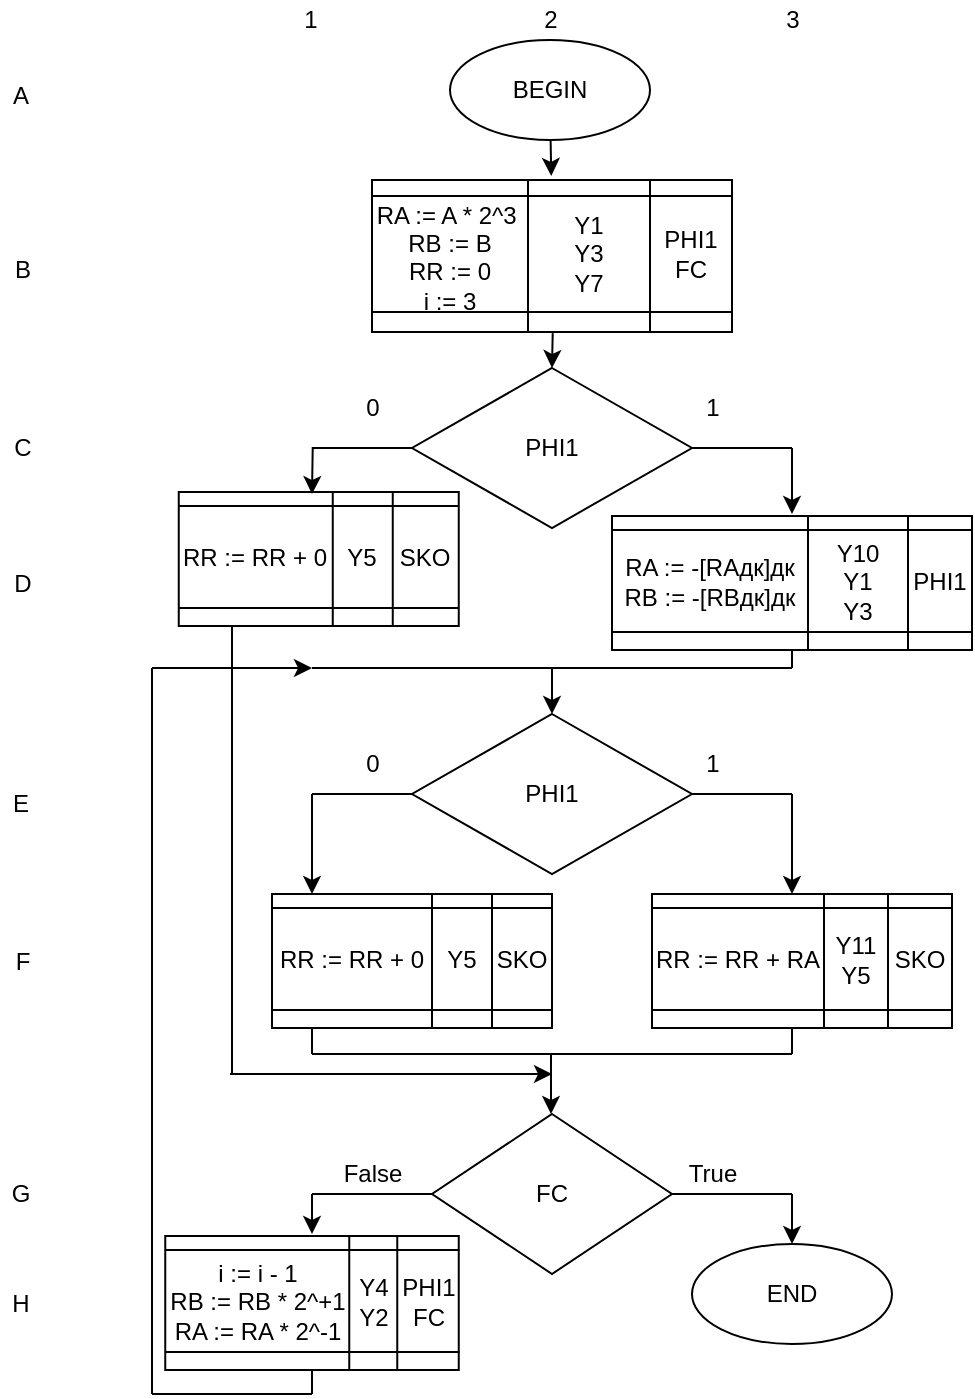 <mxfile version="17.2.1" type="github">
  <diagram id="ez6Pmv2kusKLnf8vKSny" name="Page-1">
    <mxGraphModel dx="1466" dy="1074" grid="0" gridSize="10" guides="1" tooltips="0" connect="1" arrows="1" fold="1" page="0" pageScale="1" pageWidth="827" pageHeight="1169" background="none" math="0" shadow="0">
      <root>
        <mxCell id="0" />
        <mxCell id="1" parent="0" />
        <mxCell id="bsMHO7k-jK4RVr3ezQjx-1" value="BEGIN" style="ellipse;whiteSpace=wrap;html=1;" parent="1" vertex="1">
          <mxGeometry x="339" y="-87" width="100" height="50" as="geometry" />
        </mxCell>
        <mxCell id="bsMHO7k-jK4RVr3ezQjx-4" value="" style="endArrow=classic;html=1;rounded=0;entryX=0.498;entryY=-0.251;entryDx=0;entryDy=0;entryPerimeter=0;" parent="1" source="bsMHO7k-jK4RVr3ezQjx-1" target="Ww31mLnuFzs7qHQlqa_S-3" edge="1">
          <mxGeometry width="50" height="50" relative="1" as="geometry">
            <mxPoint x="400" y="124" as="sourcePoint" />
            <mxPoint x="390" y="-55" as="targetPoint" />
          </mxGeometry>
        </mxCell>
        <mxCell id="bsMHO7k-jK4RVr3ezQjx-8" value="" style="endArrow=none;html=1;rounded=0;entryX=1;entryY=0.5;entryDx=0;entryDy=0;" parent="1" target="bsMHO7k-jK4RVr3ezQjx-62" edge="1">
          <mxGeometry width="50" height="50" relative="1" as="geometry">
            <mxPoint x="510" y="117" as="sourcePoint" />
            <mxPoint x="440" y="-33" as="targetPoint" />
          </mxGeometry>
        </mxCell>
        <mxCell id="bsMHO7k-jK4RVr3ezQjx-9" value="" style="endArrow=none;html=1;rounded=0;exitX=0;exitY=0.5;exitDx=0;exitDy=0;" parent="1" source="bsMHO7k-jK4RVr3ezQjx-62" edge="1">
          <mxGeometry width="50" height="50" relative="1" as="geometry">
            <mxPoint x="390" y="17" as="sourcePoint" />
            <mxPoint x="270" y="117" as="targetPoint" />
          </mxGeometry>
        </mxCell>
        <mxCell id="bsMHO7k-jK4RVr3ezQjx-14" value="" style="endArrow=none;html=1;rounded=0;" parent="1" edge="1">
          <mxGeometry width="50" height="50" relative="1" as="geometry">
            <mxPoint x="270" y="227" as="sourcePoint" />
            <mxPoint x="390" y="227" as="targetPoint" />
          </mxGeometry>
        </mxCell>
        <mxCell id="bsMHO7k-jK4RVr3ezQjx-15" value="" style="endArrow=classic;html=1;rounded=0;entryX=0.5;entryY=0;entryDx=0;entryDy=0;" parent="1" target="bsMHO7k-jK4RVr3ezQjx-21" edge="1">
          <mxGeometry width="50" height="50" relative="1" as="geometry">
            <mxPoint x="390" y="227" as="sourcePoint" />
            <mxPoint x="390" y="247" as="targetPoint" />
          </mxGeometry>
        </mxCell>
        <mxCell id="bsMHO7k-jK4RVr3ezQjx-16" value="" style="endArrow=none;html=1;rounded=0;entryX=0.5;entryY=1;entryDx=0;entryDy=0;" parent="1" edge="1">
          <mxGeometry width="50" height="50" relative="1" as="geometry">
            <mxPoint x="510" y="227" as="sourcePoint" />
            <mxPoint x="510" y="217" as="targetPoint" />
          </mxGeometry>
        </mxCell>
        <mxCell id="bsMHO7k-jK4RVr3ezQjx-17" value="" style="endArrow=none;html=1;rounded=0;" parent="1" edge="1">
          <mxGeometry width="50" height="50" relative="1" as="geometry">
            <mxPoint x="390" y="227" as="sourcePoint" />
            <mxPoint x="510" y="227" as="targetPoint" />
          </mxGeometry>
        </mxCell>
        <mxCell id="bsMHO7k-jK4RVr3ezQjx-18" value="0" style="text;html=1;align=center;verticalAlign=middle;resizable=0;points=[];autosize=1;strokeColor=none;fillColor=none;" parent="1" vertex="1">
          <mxGeometry x="290" y="87" width="20" height="20" as="geometry" />
        </mxCell>
        <mxCell id="bsMHO7k-jK4RVr3ezQjx-19" value="1" style="text;html=1;align=center;verticalAlign=middle;resizable=0;points=[];autosize=1;strokeColor=none;fillColor=none;strokeWidth=1;" parent="1" vertex="1">
          <mxGeometry x="460" y="87" width="20" height="20" as="geometry" />
        </mxCell>
        <mxCell id="bsMHO7k-jK4RVr3ezQjx-21" value="PHI1" style="rhombus;whiteSpace=wrap;html=1;strokeWidth=1;" parent="1" vertex="1">
          <mxGeometry x="320" y="250" width="140" height="80" as="geometry" />
        </mxCell>
        <mxCell id="bsMHO7k-jK4RVr3ezQjx-24" value="" style="endArrow=none;html=1;rounded=0;exitX=1;exitY=0.5;exitDx=0;exitDy=0;" parent="1" source="bsMHO7k-jK4RVr3ezQjx-21" edge="1">
          <mxGeometry width="50" height="50" relative="1" as="geometry">
            <mxPoint x="400" y="245" as="sourcePoint" />
            <mxPoint x="510" y="290" as="targetPoint" />
          </mxGeometry>
        </mxCell>
        <mxCell id="bsMHO7k-jK4RVr3ezQjx-25" value="" style="endArrow=none;html=1;rounded=0;exitX=0;exitY=0.5;exitDx=0;exitDy=0;" parent="1" source="bsMHO7k-jK4RVr3ezQjx-21" edge="1">
          <mxGeometry width="50" height="50" relative="1" as="geometry">
            <mxPoint x="400" y="245" as="sourcePoint" />
            <mxPoint x="270" y="290" as="targetPoint" />
          </mxGeometry>
        </mxCell>
        <mxCell id="bsMHO7k-jK4RVr3ezQjx-26" value="1" style="text;html=1;align=center;verticalAlign=middle;resizable=0;points=[];autosize=1;strokeColor=none;fillColor=none;strokeWidth=1;" parent="1" vertex="1">
          <mxGeometry x="460" y="265" width="20" height="20" as="geometry" />
        </mxCell>
        <mxCell id="bsMHO7k-jK4RVr3ezQjx-27" value="0" style="text;html=1;align=center;verticalAlign=middle;resizable=0;points=[];autosize=1;strokeColor=none;fillColor=none;" parent="1" vertex="1">
          <mxGeometry x="290" y="265" width="20" height="20" as="geometry" />
        </mxCell>
        <mxCell id="bsMHO7k-jK4RVr3ezQjx-29" value="" style="endArrow=classic;html=1;rounded=0;entryX=0.5;entryY=0;entryDx=0;entryDy=0;" parent="1" edge="1">
          <mxGeometry width="50" height="50" relative="1" as="geometry">
            <mxPoint x="510" y="290" as="sourcePoint" />
            <mxPoint x="510" y="340" as="targetPoint" />
          </mxGeometry>
        </mxCell>
        <mxCell id="bsMHO7k-jK4RVr3ezQjx-32" value="" style="endArrow=classic;html=1;rounded=0;entryX=0.5;entryY=0;entryDx=0;entryDy=0;" parent="1" edge="1">
          <mxGeometry width="50" height="50" relative="1" as="geometry">
            <mxPoint x="270" y="290" as="sourcePoint" />
            <mxPoint x="270" y="340" as="targetPoint" />
          </mxGeometry>
        </mxCell>
        <mxCell id="bsMHO7k-jK4RVr3ezQjx-33" value="" style="endArrow=none;html=1;rounded=0;exitX=0.5;exitY=1;exitDx=0;exitDy=0;" parent="1" edge="1">
          <mxGeometry width="50" height="50" relative="1" as="geometry">
            <mxPoint x="270" y="400" as="sourcePoint" />
            <mxPoint x="270" y="420" as="targetPoint" />
          </mxGeometry>
        </mxCell>
        <mxCell id="bsMHO7k-jK4RVr3ezQjx-34" value="" style="endArrow=none;html=1;rounded=0;exitX=0.5;exitY=1;exitDx=0;exitDy=0;" parent="1" edge="1">
          <mxGeometry width="50" height="50" relative="1" as="geometry">
            <mxPoint x="510" y="400" as="sourcePoint" />
            <mxPoint x="510" y="420" as="targetPoint" />
          </mxGeometry>
        </mxCell>
        <mxCell id="bsMHO7k-jK4RVr3ezQjx-35" value="" style="endArrow=none;html=1;rounded=0;" parent="1" edge="1">
          <mxGeometry width="50" height="50" relative="1" as="geometry">
            <mxPoint x="270" y="420" as="sourcePoint" />
            <mxPoint x="390" y="420" as="targetPoint" />
          </mxGeometry>
        </mxCell>
        <mxCell id="bsMHO7k-jK4RVr3ezQjx-36" value="" style="endArrow=none;html=1;rounded=0;" parent="1" edge="1">
          <mxGeometry width="50" height="50" relative="1" as="geometry">
            <mxPoint x="390" y="420" as="sourcePoint" />
            <mxPoint x="510" y="420" as="targetPoint" />
          </mxGeometry>
        </mxCell>
        <mxCell id="bsMHO7k-jK4RVr3ezQjx-37" value="" style="endArrow=classic;html=1;rounded=0;" parent="1" edge="1">
          <mxGeometry width="50" height="50" relative="1" as="geometry">
            <mxPoint x="389.5" y="420" as="sourcePoint" />
            <mxPoint x="389.5" y="450" as="targetPoint" />
          </mxGeometry>
        </mxCell>
        <mxCell id="bsMHO7k-jK4RVr3ezQjx-38" value="FC" style="rhombus;whiteSpace=wrap;html=1;strokeWidth=1;" parent="1" vertex="1">
          <mxGeometry x="330" y="450" width="120" height="80" as="geometry" />
        </mxCell>
        <mxCell id="bsMHO7k-jK4RVr3ezQjx-39" value="" style="endArrow=none;html=1;rounded=0;entryX=1;entryY=0.5;entryDx=0;entryDy=0;" parent="1" target="bsMHO7k-jK4RVr3ezQjx-38" edge="1">
          <mxGeometry width="50" height="50" relative="1" as="geometry">
            <mxPoint x="510" y="490" as="sourcePoint" />
            <mxPoint x="280" y="530" as="targetPoint" />
          </mxGeometry>
        </mxCell>
        <mxCell id="bsMHO7k-jK4RVr3ezQjx-40" value="" style="endArrow=none;html=1;rounded=0;entryX=0;entryY=0.5;entryDx=0;entryDy=0;" parent="1" target="bsMHO7k-jK4RVr3ezQjx-38" edge="1">
          <mxGeometry width="50" height="50" relative="1" as="geometry">
            <mxPoint x="270" y="490" as="sourcePoint" />
            <mxPoint x="440" y="500" as="targetPoint" />
          </mxGeometry>
        </mxCell>
        <mxCell id="bsMHO7k-jK4RVr3ezQjx-41" value="True" style="text;html=1;align=center;verticalAlign=middle;resizable=0;points=[];autosize=1;strokeColor=none;fillColor=none;" parent="1" vertex="1">
          <mxGeometry x="450" y="470" width="40" height="20" as="geometry" />
        </mxCell>
        <mxCell id="bsMHO7k-jK4RVr3ezQjx-42" value="False" style="text;html=1;align=center;verticalAlign=middle;resizable=0;points=[];autosize=1;strokeColor=none;fillColor=none;" parent="1" vertex="1">
          <mxGeometry x="280" y="470" width="40" height="20" as="geometry" />
        </mxCell>
        <mxCell id="bsMHO7k-jK4RVr3ezQjx-43" value="" style="endArrow=classic;html=1;rounded=0;" parent="1" target="bsMHO7k-jK4RVr3ezQjx-44" edge="1">
          <mxGeometry width="50" height="50" relative="1" as="geometry">
            <mxPoint x="510" y="490" as="sourcePoint" />
            <mxPoint x="490" y="550" as="targetPoint" />
          </mxGeometry>
        </mxCell>
        <mxCell id="bsMHO7k-jK4RVr3ezQjx-44" value="END" style="ellipse;whiteSpace=wrap;html=1;strokeWidth=1;" parent="1" vertex="1">
          <mxGeometry x="460" y="515" width="100" height="50" as="geometry" />
        </mxCell>
        <mxCell id="bsMHO7k-jK4RVr3ezQjx-47" value="" style="endArrow=classic;html=1;rounded=0;entryX=0.5;entryY=0;entryDx=0;entryDy=0;" parent="1" edge="1">
          <mxGeometry width="50" height="50" relative="1" as="geometry">
            <mxPoint x="270" y="490" as="sourcePoint" />
            <mxPoint x="270" y="510" as="targetPoint" />
          </mxGeometry>
        </mxCell>
        <mxCell id="bsMHO7k-jK4RVr3ezQjx-48" value="" style="endArrow=none;html=1;rounded=0;exitX=0.5;exitY=1;exitDx=0;exitDy=0;" parent="1" edge="1">
          <mxGeometry width="50" height="50" relative="1" as="geometry">
            <mxPoint x="270" y="570" as="sourcePoint" />
            <mxPoint x="270" y="590" as="targetPoint" />
          </mxGeometry>
        </mxCell>
        <mxCell id="bsMHO7k-jK4RVr3ezQjx-49" value="" style="endArrow=none;html=1;rounded=0;" parent="1" edge="1">
          <mxGeometry width="50" height="50" relative="1" as="geometry">
            <mxPoint x="270" y="590" as="sourcePoint" />
            <mxPoint x="190" y="590" as="targetPoint" />
          </mxGeometry>
        </mxCell>
        <mxCell id="bsMHO7k-jK4RVr3ezQjx-50" value="" style="endArrow=none;html=1;rounded=0;" parent="1" edge="1">
          <mxGeometry width="50" height="50" relative="1" as="geometry">
            <mxPoint x="190" y="590" as="sourcePoint" />
            <mxPoint x="190" y="227" as="targetPoint" />
          </mxGeometry>
        </mxCell>
        <mxCell id="bsMHO7k-jK4RVr3ezQjx-51" value="" style="endArrow=classic;html=1;rounded=0;" parent="1" edge="1">
          <mxGeometry width="50" height="50" relative="1" as="geometry">
            <mxPoint x="190" y="227" as="sourcePoint" />
            <mxPoint x="270" y="227" as="targetPoint" />
          </mxGeometry>
        </mxCell>
        <mxCell id="bsMHO7k-jK4RVr3ezQjx-52" value="1" style="text;html=1;align=center;verticalAlign=middle;resizable=0;points=[];autosize=1;strokeColor=none;fillColor=none;" parent="1" vertex="1">
          <mxGeometry x="259" y="-107" width="20" height="20" as="geometry" />
        </mxCell>
        <mxCell id="bsMHO7k-jK4RVr3ezQjx-53" value="2" style="text;html=1;align=center;verticalAlign=middle;resizable=0;points=[];autosize=1;strokeColor=none;fillColor=none;" parent="1" vertex="1">
          <mxGeometry x="379" y="-107" width="20" height="20" as="geometry" />
        </mxCell>
        <mxCell id="bsMHO7k-jK4RVr3ezQjx-54" value="3" style="text;html=1;align=center;verticalAlign=middle;resizable=0;points=[];autosize=1;strokeColor=none;fillColor=none;" parent="1" vertex="1">
          <mxGeometry x="500" y="-107" width="20" height="20" as="geometry" />
        </mxCell>
        <mxCell id="bsMHO7k-jK4RVr3ezQjx-55" value="A" style="text;html=1;align=center;verticalAlign=middle;resizable=0;points=[];autosize=1;strokeColor=none;fillColor=none;" parent="1" vertex="1">
          <mxGeometry x="114" y="-69" width="20" height="20" as="geometry" />
        </mxCell>
        <mxCell id="bsMHO7k-jK4RVr3ezQjx-56" value="B" style="text;html=1;align=center;verticalAlign=middle;resizable=0;points=[];autosize=1;strokeColor=none;fillColor=none;" parent="1" vertex="1">
          <mxGeometry x="115" y="17.5" width="20" height="20" as="geometry" />
        </mxCell>
        <mxCell id="bsMHO7k-jK4RVr3ezQjx-62" value="PHI1" style="rhombus;whiteSpace=wrap;html=1;strokeWidth=1;" parent="1" vertex="1">
          <mxGeometry x="320" y="77" width="140" height="80" as="geometry" />
        </mxCell>
        <mxCell id="bsMHO7k-jK4RVr3ezQjx-65" value="" style="endArrow=classic;html=1;rounded=0;" parent="1" edge="1">
          <mxGeometry width="50" height="50" relative="1" as="geometry">
            <mxPoint x="510" y="117" as="sourcePoint" />
            <mxPoint x="510" y="150" as="targetPoint" />
          </mxGeometry>
        </mxCell>
        <mxCell id="bsMHO7k-jK4RVr3ezQjx-66" value="" style="endArrow=classic;html=1;rounded=0;entryX=0.5;entryY=0;entryDx=0;entryDy=0;exitX=0.502;exitY=1.056;exitDx=0;exitDy=0;exitPerimeter=0;" parent="1" source="Ww31mLnuFzs7qHQlqa_S-11" target="bsMHO7k-jK4RVr3ezQjx-62" edge="1">
          <mxGeometry width="50" height="50" relative="1" as="geometry">
            <mxPoint x="390" y="57" as="sourcePoint" />
            <mxPoint x="390" y="101" as="targetPoint" />
          </mxGeometry>
        </mxCell>
        <mxCell id="bsMHO7k-jK4RVr3ezQjx-67" value="D" style="text;html=1;align=center;verticalAlign=middle;resizable=0;points=[];autosize=1;strokeColor=none;fillColor=none;" parent="1" vertex="1">
          <mxGeometry x="115" y="174.5" width="20" height="20" as="geometry" />
        </mxCell>
        <mxCell id="bsMHO7k-jK4RVr3ezQjx-68" value="E" style="text;html=1;align=center;verticalAlign=middle;resizable=0;points=[];autosize=1;strokeColor=none;fillColor=none;" parent="1" vertex="1">
          <mxGeometry x="114" y="285" width="20" height="20" as="geometry" />
        </mxCell>
        <mxCell id="bsMHO7k-jK4RVr3ezQjx-69" value="F" style="text;html=1;align=center;verticalAlign=middle;resizable=0;points=[];autosize=1;strokeColor=none;fillColor=none;" parent="1" vertex="1">
          <mxGeometry x="115" y="363.5" width="20" height="20" as="geometry" />
        </mxCell>
        <mxCell id="bsMHO7k-jK4RVr3ezQjx-70" value="G" style="text;html=1;align=center;verticalAlign=middle;resizable=0;points=[];autosize=1;strokeColor=none;fillColor=none;" parent="1" vertex="1">
          <mxGeometry x="114" y="480" width="20" height="20" as="geometry" />
        </mxCell>
        <mxCell id="bsMHO7k-jK4RVr3ezQjx-71" value="H" style="text;html=1;align=center;verticalAlign=middle;resizable=0;points=[];autosize=1;strokeColor=none;fillColor=none;" parent="1" vertex="1">
          <mxGeometry x="114" y="534.5" width="20" height="20" as="geometry" />
        </mxCell>
        <mxCell id="0i_KQLf-vOwQ2QUWjy_H-2" value="C" style="text;html=1;align=center;verticalAlign=middle;resizable=0;points=[];autosize=1;strokeColor=none;fillColor=none;" parent="1" vertex="1">
          <mxGeometry x="115" y="108" width="19" height="18" as="geometry" />
        </mxCell>
        <mxCell id="Ww31mLnuFzs7qHQlqa_S-2" value="" style="shape=table;html=1;whiteSpace=wrap;startSize=0;container=1;collapsible=0;childLayout=tableLayout;" parent="1" vertex="1">
          <mxGeometry x="300" y="-17" width="180" height="76" as="geometry" />
        </mxCell>
        <mxCell id="Ww31mLnuFzs7qHQlqa_S-3" value="" style="shape=tableRow;horizontal=0;startSize=0;swimlaneHead=0;swimlaneBody=0;top=0;left=0;bottom=0;right=0;collapsible=0;dropTarget=0;fillColor=none;points=[[0,0.5],[1,0.5]];portConstraint=eastwest;" parent="Ww31mLnuFzs7qHQlqa_S-2" vertex="1">
          <mxGeometry width="180" height="8" as="geometry" />
        </mxCell>
        <mxCell id="Ww31mLnuFzs7qHQlqa_S-4" value="" style="shape=partialRectangle;html=1;whiteSpace=wrap;connectable=0;fillColor=none;top=0;left=0;bottom=0;right=0;overflow=hidden;" parent="Ww31mLnuFzs7qHQlqa_S-3" vertex="1">
          <mxGeometry width="78" height="8" as="geometry">
            <mxRectangle width="78" height="8" as="alternateBounds" />
          </mxGeometry>
        </mxCell>
        <mxCell id="Ww31mLnuFzs7qHQlqa_S-5" value="" style="shape=partialRectangle;html=1;whiteSpace=wrap;connectable=0;fillColor=none;top=0;left=0;bottom=0;right=0;overflow=hidden;" parent="Ww31mLnuFzs7qHQlqa_S-3" vertex="1">
          <mxGeometry x="78" width="61" height="8" as="geometry">
            <mxRectangle width="61" height="8" as="alternateBounds" />
          </mxGeometry>
        </mxCell>
        <mxCell id="Ww31mLnuFzs7qHQlqa_S-6" value="" style="shape=partialRectangle;html=1;whiteSpace=wrap;connectable=0;fillColor=none;top=0;left=0;bottom=0;right=0;overflow=hidden;" parent="Ww31mLnuFzs7qHQlqa_S-3" vertex="1">
          <mxGeometry x="139" width="41" height="8" as="geometry">
            <mxRectangle width="41" height="8" as="alternateBounds" />
          </mxGeometry>
        </mxCell>
        <mxCell id="Ww31mLnuFzs7qHQlqa_S-7" value="" style="shape=tableRow;horizontal=0;startSize=0;swimlaneHead=0;swimlaneBody=0;top=0;left=0;bottom=0;right=0;collapsible=0;dropTarget=0;fillColor=none;points=[[0,0.5],[1,0.5]];portConstraint=eastwest;" parent="Ww31mLnuFzs7qHQlqa_S-2" vertex="1">
          <mxGeometry y="8" width="180" height="58" as="geometry" />
        </mxCell>
        <mxCell id="Ww31mLnuFzs7qHQlqa_S-8" value="&lt;span&gt;RA := A * 2^3&amp;nbsp;&lt;/span&gt;&lt;br&gt;&lt;span&gt;RB := B&lt;br&gt;RR := 0&lt;br&gt;i := 3&lt;br&gt;&lt;/span&gt;" style="shape=partialRectangle;html=1;whiteSpace=wrap;connectable=0;fillColor=none;top=0;left=0;bottom=0;right=0;overflow=hidden;" parent="Ww31mLnuFzs7qHQlqa_S-7" vertex="1">
          <mxGeometry width="78" height="58" as="geometry">
            <mxRectangle width="78" height="58" as="alternateBounds" />
          </mxGeometry>
        </mxCell>
        <mxCell id="Ww31mLnuFzs7qHQlqa_S-9" value="Y1&lt;br&gt;Y3&lt;br&gt;Y7" style="shape=partialRectangle;html=1;whiteSpace=wrap;connectable=0;fillColor=none;top=0;left=0;bottom=0;right=0;overflow=hidden;" parent="Ww31mLnuFzs7qHQlqa_S-7" vertex="1">
          <mxGeometry x="78" width="61" height="58" as="geometry">
            <mxRectangle width="61" height="58" as="alternateBounds" />
          </mxGeometry>
        </mxCell>
        <mxCell id="Ww31mLnuFzs7qHQlqa_S-10" value="PHI1&lt;br&gt;FC" style="shape=partialRectangle;html=1;whiteSpace=wrap;connectable=0;fillColor=none;top=0;left=0;bottom=0;right=0;overflow=hidden;" parent="Ww31mLnuFzs7qHQlqa_S-7" vertex="1">
          <mxGeometry x="139" width="41" height="58" as="geometry">
            <mxRectangle width="41" height="58" as="alternateBounds" />
          </mxGeometry>
        </mxCell>
        <mxCell id="Ww31mLnuFzs7qHQlqa_S-11" value="" style="shape=tableRow;horizontal=0;startSize=0;swimlaneHead=0;swimlaneBody=0;top=0;left=0;bottom=0;right=0;collapsible=0;dropTarget=0;fillColor=none;points=[[0,0.5],[1,0.5]];portConstraint=eastwest;" parent="Ww31mLnuFzs7qHQlqa_S-2" vertex="1">
          <mxGeometry y="66" width="180" height="10" as="geometry" />
        </mxCell>
        <mxCell id="Ww31mLnuFzs7qHQlqa_S-12" value="" style="shape=partialRectangle;html=1;whiteSpace=wrap;connectable=0;fillColor=none;top=0;left=0;bottom=0;right=0;overflow=hidden;" parent="Ww31mLnuFzs7qHQlqa_S-11" vertex="1">
          <mxGeometry width="78" height="10" as="geometry">
            <mxRectangle width="78" height="10" as="alternateBounds" />
          </mxGeometry>
        </mxCell>
        <mxCell id="Ww31mLnuFzs7qHQlqa_S-13" value="" style="shape=partialRectangle;html=1;whiteSpace=wrap;connectable=0;fillColor=none;top=0;left=0;bottom=0;right=0;overflow=hidden;" parent="Ww31mLnuFzs7qHQlqa_S-11" vertex="1">
          <mxGeometry x="78" width="61" height="10" as="geometry">
            <mxRectangle width="61" height="10" as="alternateBounds" />
          </mxGeometry>
        </mxCell>
        <mxCell id="Ww31mLnuFzs7qHQlqa_S-14" value="" style="shape=partialRectangle;html=1;whiteSpace=wrap;connectable=0;fillColor=none;top=0;left=0;bottom=0;right=0;overflow=hidden;pointerEvents=1;" parent="Ww31mLnuFzs7qHQlqa_S-11" vertex="1">
          <mxGeometry x="139" width="41" height="10" as="geometry">
            <mxRectangle width="41" height="10" as="alternateBounds" />
          </mxGeometry>
        </mxCell>
        <mxCell id="Ww31mLnuFzs7qHQlqa_S-15" value="" style="shape=table;html=1;whiteSpace=wrap;startSize=0;container=1;collapsible=0;childLayout=tableLayout;" parent="1" vertex="1">
          <mxGeometry x="420" y="151" width="180" height="67" as="geometry" />
        </mxCell>
        <mxCell id="Ww31mLnuFzs7qHQlqa_S-16" value="" style="shape=tableRow;horizontal=0;startSize=0;swimlaneHead=0;swimlaneBody=0;top=0;left=0;bottom=0;right=0;collapsible=0;dropTarget=0;fillColor=none;points=[[0,0.5],[1,0.5]];portConstraint=eastwest;" parent="Ww31mLnuFzs7qHQlqa_S-15" vertex="1">
          <mxGeometry width="180" height="7" as="geometry" />
        </mxCell>
        <mxCell id="Ww31mLnuFzs7qHQlqa_S-17" value="" style="shape=partialRectangle;html=1;whiteSpace=wrap;connectable=0;fillColor=none;top=0;left=0;bottom=0;right=0;overflow=hidden;" parent="Ww31mLnuFzs7qHQlqa_S-16" vertex="1">
          <mxGeometry width="98" height="7" as="geometry">
            <mxRectangle width="98" height="7" as="alternateBounds" />
          </mxGeometry>
        </mxCell>
        <mxCell id="Ww31mLnuFzs7qHQlqa_S-18" value="" style="shape=partialRectangle;html=1;whiteSpace=wrap;connectable=0;fillColor=none;top=0;left=0;bottom=0;right=0;overflow=hidden;" parent="Ww31mLnuFzs7qHQlqa_S-16" vertex="1">
          <mxGeometry x="98" width="50" height="7" as="geometry">
            <mxRectangle width="50" height="7" as="alternateBounds" />
          </mxGeometry>
        </mxCell>
        <mxCell id="Ww31mLnuFzs7qHQlqa_S-19" value="" style="shape=partialRectangle;html=1;whiteSpace=wrap;connectable=0;fillColor=none;top=0;left=0;bottom=0;right=0;overflow=hidden;" parent="Ww31mLnuFzs7qHQlqa_S-16" vertex="1">
          <mxGeometry x="148" width="32" height="7" as="geometry">
            <mxRectangle width="32" height="7" as="alternateBounds" />
          </mxGeometry>
        </mxCell>
        <mxCell id="Ww31mLnuFzs7qHQlqa_S-20" value="" style="shape=tableRow;horizontal=0;startSize=0;swimlaneHead=0;swimlaneBody=0;top=0;left=0;bottom=0;right=0;collapsible=0;dropTarget=0;fillColor=none;points=[[0,0.5],[1,0.5]];portConstraint=eastwest;" parent="Ww31mLnuFzs7qHQlqa_S-15" vertex="1">
          <mxGeometry y="7" width="180" height="51" as="geometry" />
        </mxCell>
        <mxCell id="Ww31mLnuFzs7qHQlqa_S-21" value="RA := -[RAдк]дк&lt;br&gt;RB := -[RBдк]дк&lt;span&gt;&lt;br&gt;&lt;/span&gt;" style="shape=partialRectangle;html=1;whiteSpace=wrap;connectable=0;fillColor=none;top=0;left=0;bottom=0;right=0;overflow=hidden;" parent="Ww31mLnuFzs7qHQlqa_S-20" vertex="1">
          <mxGeometry width="98" height="51" as="geometry">
            <mxRectangle width="98" height="51" as="alternateBounds" />
          </mxGeometry>
        </mxCell>
        <mxCell id="Ww31mLnuFzs7qHQlqa_S-22" value="Y10&lt;br&gt;Y1&lt;br&gt;Y3" style="shape=partialRectangle;html=1;whiteSpace=wrap;connectable=0;fillColor=none;top=0;left=0;bottom=0;right=0;overflow=hidden;" parent="Ww31mLnuFzs7qHQlqa_S-20" vertex="1">
          <mxGeometry x="98" width="50" height="51" as="geometry">
            <mxRectangle width="50" height="51" as="alternateBounds" />
          </mxGeometry>
        </mxCell>
        <mxCell id="Ww31mLnuFzs7qHQlqa_S-23" value="PHI1" style="shape=partialRectangle;html=1;whiteSpace=wrap;connectable=0;fillColor=none;top=0;left=0;bottom=0;right=0;overflow=hidden;" parent="Ww31mLnuFzs7qHQlqa_S-20" vertex="1">
          <mxGeometry x="148" width="32" height="51" as="geometry">
            <mxRectangle width="32" height="51" as="alternateBounds" />
          </mxGeometry>
        </mxCell>
        <mxCell id="Ww31mLnuFzs7qHQlqa_S-24" value="" style="shape=tableRow;horizontal=0;startSize=0;swimlaneHead=0;swimlaneBody=0;top=0;left=0;bottom=0;right=0;collapsible=0;dropTarget=0;fillColor=none;points=[[0,0.5],[1,0.5]];portConstraint=eastwest;" parent="Ww31mLnuFzs7qHQlqa_S-15" vertex="1">
          <mxGeometry y="58" width="180" height="9" as="geometry" />
        </mxCell>
        <mxCell id="Ww31mLnuFzs7qHQlqa_S-25" value="" style="shape=partialRectangle;html=1;whiteSpace=wrap;connectable=0;fillColor=none;top=0;left=0;bottom=0;right=0;overflow=hidden;" parent="Ww31mLnuFzs7qHQlqa_S-24" vertex="1">
          <mxGeometry width="98" height="9" as="geometry">
            <mxRectangle width="98" height="9" as="alternateBounds" />
          </mxGeometry>
        </mxCell>
        <mxCell id="Ww31mLnuFzs7qHQlqa_S-26" value="" style="shape=partialRectangle;html=1;whiteSpace=wrap;connectable=0;fillColor=none;top=0;left=0;bottom=0;right=0;overflow=hidden;" parent="Ww31mLnuFzs7qHQlqa_S-24" vertex="1">
          <mxGeometry x="98" width="50" height="9" as="geometry">
            <mxRectangle width="50" height="9" as="alternateBounds" />
          </mxGeometry>
        </mxCell>
        <mxCell id="Ww31mLnuFzs7qHQlqa_S-27" value="" style="shape=partialRectangle;html=1;whiteSpace=wrap;connectable=0;fillColor=none;top=0;left=0;bottom=0;right=0;overflow=hidden;pointerEvents=1;" parent="Ww31mLnuFzs7qHQlqa_S-24" vertex="1">
          <mxGeometry x="148" width="32" height="9" as="geometry">
            <mxRectangle width="32" height="9" as="alternateBounds" />
          </mxGeometry>
        </mxCell>
        <mxCell id="Ww31mLnuFzs7qHQlqa_S-28" value="" style="shape=table;html=1;whiteSpace=wrap;startSize=0;container=1;collapsible=0;childLayout=tableLayout;" parent="1" vertex="1">
          <mxGeometry x="440" y="340" width="150" height="67" as="geometry" />
        </mxCell>
        <mxCell id="Ww31mLnuFzs7qHQlqa_S-29" value="" style="shape=tableRow;horizontal=0;startSize=0;swimlaneHead=0;swimlaneBody=0;top=0;left=0;bottom=0;right=0;collapsible=0;dropTarget=0;fillColor=none;points=[[0,0.5],[1,0.5]];portConstraint=eastwest;" parent="Ww31mLnuFzs7qHQlqa_S-28" vertex="1">
          <mxGeometry width="150" height="7" as="geometry" />
        </mxCell>
        <mxCell id="Ww31mLnuFzs7qHQlqa_S-30" value="" style="shape=partialRectangle;html=1;whiteSpace=wrap;connectable=0;fillColor=none;top=0;left=0;bottom=0;right=0;overflow=hidden;" parent="Ww31mLnuFzs7qHQlqa_S-29" vertex="1">
          <mxGeometry width="86" height="7" as="geometry">
            <mxRectangle width="86" height="7" as="alternateBounds" />
          </mxGeometry>
        </mxCell>
        <mxCell id="Ww31mLnuFzs7qHQlqa_S-31" value="" style="shape=partialRectangle;html=1;whiteSpace=wrap;connectable=0;fillColor=none;top=0;left=0;bottom=0;right=0;overflow=hidden;" parent="Ww31mLnuFzs7qHQlqa_S-29" vertex="1">
          <mxGeometry x="86" width="32" height="7" as="geometry">
            <mxRectangle width="32" height="7" as="alternateBounds" />
          </mxGeometry>
        </mxCell>
        <mxCell id="Ww31mLnuFzs7qHQlqa_S-32" value="" style="shape=partialRectangle;html=1;whiteSpace=wrap;connectable=0;fillColor=none;top=0;left=0;bottom=0;right=0;overflow=hidden;" parent="Ww31mLnuFzs7qHQlqa_S-29" vertex="1">
          <mxGeometry x="118" width="32" height="7" as="geometry">
            <mxRectangle width="32" height="7" as="alternateBounds" />
          </mxGeometry>
        </mxCell>
        <mxCell id="Ww31mLnuFzs7qHQlqa_S-33" value="" style="shape=tableRow;horizontal=0;startSize=0;swimlaneHead=0;swimlaneBody=0;top=0;left=0;bottom=0;right=0;collapsible=0;dropTarget=0;fillColor=none;points=[[0,0.5],[1,0.5]];portConstraint=eastwest;" parent="Ww31mLnuFzs7qHQlqa_S-28" vertex="1">
          <mxGeometry y="7" width="150" height="51" as="geometry" />
        </mxCell>
        <mxCell id="Ww31mLnuFzs7qHQlqa_S-34" value="RR := RR + RA&lt;span&gt;&lt;br&gt;&lt;/span&gt;" style="shape=partialRectangle;html=1;whiteSpace=wrap;connectable=0;fillColor=none;top=0;left=0;bottom=0;right=0;overflow=hidden;" parent="Ww31mLnuFzs7qHQlqa_S-33" vertex="1">
          <mxGeometry width="86" height="51" as="geometry">
            <mxRectangle width="86" height="51" as="alternateBounds" />
          </mxGeometry>
        </mxCell>
        <mxCell id="Ww31mLnuFzs7qHQlqa_S-35" value="Y11&lt;br&gt;Y5" style="shape=partialRectangle;html=1;whiteSpace=wrap;connectable=0;fillColor=none;top=0;left=0;bottom=0;right=0;overflow=hidden;" parent="Ww31mLnuFzs7qHQlqa_S-33" vertex="1">
          <mxGeometry x="86" width="32" height="51" as="geometry">
            <mxRectangle width="32" height="51" as="alternateBounds" />
          </mxGeometry>
        </mxCell>
        <mxCell id="Ww31mLnuFzs7qHQlqa_S-36" value="SKO" style="shape=partialRectangle;html=1;whiteSpace=wrap;connectable=0;fillColor=none;top=0;left=0;bottom=0;right=0;overflow=hidden;" parent="Ww31mLnuFzs7qHQlqa_S-33" vertex="1">
          <mxGeometry x="118" width="32" height="51" as="geometry">
            <mxRectangle width="32" height="51" as="alternateBounds" />
          </mxGeometry>
        </mxCell>
        <mxCell id="Ww31mLnuFzs7qHQlqa_S-37" value="" style="shape=tableRow;horizontal=0;startSize=0;swimlaneHead=0;swimlaneBody=0;top=0;left=0;bottom=0;right=0;collapsible=0;dropTarget=0;fillColor=none;points=[[0,0.5],[1,0.5]];portConstraint=eastwest;" parent="Ww31mLnuFzs7qHQlqa_S-28" vertex="1">
          <mxGeometry y="58" width="150" height="9" as="geometry" />
        </mxCell>
        <mxCell id="Ww31mLnuFzs7qHQlqa_S-38" value="" style="shape=partialRectangle;html=1;whiteSpace=wrap;connectable=0;fillColor=none;top=0;left=0;bottom=0;right=0;overflow=hidden;" parent="Ww31mLnuFzs7qHQlqa_S-37" vertex="1">
          <mxGeometry width="86" height="9" as="geometry">
            <mxRectangle width="86" height="9" as="alternateBounds" />
          </mxGeometry>
        </mxCell>
        <mxCell id="Ww31mLnuFzs7qHQlqa_S-39" value="" style="shape=partialRectangle;html=1;whiteSpace=wrap;connectable=0;fillColor=none;top=0;left=0;bottom=0;right=0;overflow=hidden;" parent="Ww31mLnuFzs7qHQlqa_S-37" vertex="1">
          <mxGeometry x="86" width="32" height="9" as="geometry">
            <mxRectangle width="32" height="9" as="alternateBounds" />
          </mxGeometry>
        </mxCell>
        <mxCell id="Ww31mLnuFzs7qHQlqa_S-40" value="" style="shape=partialRectangle;html=1;whiteSpace=wrap;connectable=0;fillColor=none;top=0;left=0;bottom=0;right=0;overflow=hidden;pointerEvents=1;" parent="Ww31mLnuFzs7qHQlqa_S-37" vertex="1">
          <mxGeometry x="118" width="32" height="9" as="geometry">
            <mxRectangle width="32" height="9" as="alternateBounds" />
          </mxGeometry>
        </mxCell>
        <mxCell id="OqcFMhrwLSE0nuiAkA_E-1" value="" style="shape=table;html=1;whiteSpace=wrap;startSize=0;container=1;collapsible=0;childLayout=tableLayout;" parent="1" vertex="1">
          <mxGeometry x="250" y="340" width="140" height="67" as="geometry" />
        </mxCell>
        <mxCell id="OqcFMhrwLSE0nuiAkA_E-2" value="" style="shape=tableRow;horizontal=0;startSize=0;swimlaneHead=0;swimlaneBody=0;top=0;left=0;bottom=0;right=0;collapsible=0;dropTarget=0;fillColor=none;points=[[0,0.5],[1,0.5]];portConstraint=eastwest;" parent="OqcFMhrwLSE0nuiAkA_E-1" vertex="1">
          <mxGeometry width="140" height="7" as="geometry" />
        </mxCell>
        <mxCell id="OqcFMhrwLSE0nuiAkA_E-3" value="" style="shape=partialRectangle;html=1;whiteSpace=wrap;connectable=0;fillColor=none;top=0;left=0;bottom=0;right=0;overflow=hidden;" parent="OqcFMhrwLSE0nuiAkA_E-2" vertex="1">
          <mxGeometry width="80" height="7" as="geometry">
            <mxRectangle width="80" height="7" as="alternateBounds" />
          </mxGeometry>
        </mxCell>
        <mxCell id="OqcFMhrwLSE0nuiAkA_E-4" value="" style="shape=partialRectangle;html=1;whiteSpace=wrap;connectable=0;fillColor=none;top=0;left=0;bottom=0;right=0;overflow=hidden;" parent="OqcFMhrwLSE0nuiAkA_E-2" vertex="1">
          <mxGeometry x="80" width="30" height="7" as="geometry">
            <mxRectangle width="30" height="7" as="alternateBounds" />
          </mxGeometry>
        </mxCell>
        <mxCell id="OqcFMhrwLSE0nuiAkA_E-5" value="" style="shape=partialRectangle;html=1;whiteSpace=wrap;connectable=0;fillColor=none;top=0;left=0;bottom=0;right=0;overflow=hidden;" parent="OqcFMhrwLSE0nuiAkA_E-2" vertex="1">
          <mxGeometry x="110" width="30" height="7" as="geometry">
            <mxRectangle width="30" height="7" as="alternateBounds" />
          </mxGeometry>
        </mxCell>
        <mxCell id="OqcFMhrwLSE0nuiAkA_E-6" value="" style="shape=tableRow;horizontal=0;startSize=0;swimlaneHead=0;swimlaneBody=0;top=0;left=0;bottom=0;right=0;collapsible=0;dropTarget=0;fillColor=none;points=[[0,0.5],[1,0.5]];portConstraint=eastwest;" parent="OqcFMhrwLSE0nuiAkA_E-1" vertex="1">
          <mxGeometry y="7" width="140" height="51" as="geometry" />
        </mxCell>
        <mxCell id="OqcFMhrwLSE0nuiAkA_E-7" value="RR := RR + 0&lt;span&gt;&lt;br&gt;&lt;/span&gt;" style="shape=partialRectangle;html=1;whiteSpace=wrap;connectable=0;fillColor=none;top=0;left=0;bottom=0;right=0;overflow=hidden;" parent="OqcFMhrwLSE0nuiAkA_E-6" vertex="1">
          <mxGeometry width="80" height="51" as="geometry">
            <mxRectangle width="80" height="51" as="alternateBounds" />
          </mxGeometry>
        </mxCell>
        <mxCell id="OqcFMhrwLSE0nuiAkA_E-8" value="Y5" style="shape=partialRectangle;html=1;whiteSpace=wrap;connectable=0;fillColor=none;top=0;left=0;bottom=0;right=0;overflow=hidden;" parent="OqcFMhrwLSE0nuiAkA_E-6" vertex="1">
          <mxGeometry x="80" width="30" height="51" as="geometry">
            <mxRectangle width="30" height="51" as="alternateBounds" />
          </mxGeometry>
        </mxCell>
        <mxCell id="OqcFMhrwLSE0nuiAkA_E-9" value="SKO" style="shape=partialRectangle;html=1;whiteSpace=wrap;connectable=0;fillColor=none;top=0;left=0;bottom=0;right=0;overflow=hidden;" parent="OqcFMhrwLSE0nuiAkA_E-6" vertex="1">
          <mxGeometry x="110" width="30" height="51" as="geometry">
            <mxRectangle width="30" height="51" as="alternateBounds" />
          </mxGeometry>
        </mxCell>
        <mxCell id="OqcFMhrwLSE0nuiAkA_E-10" value="" style="shape=tableRow;horizontal=0;startSize=0;swimlaneHead=0;swimlaneBody=0;top=0;left=0;bottom=0;right=0;collapsible=0;dropTarget=0;fillColor=none;points=[[0,0.5],[1,0.5]];portConstraint=eastwest;" parent="OqcFMhrwLSE0nuiAkA_E-1" vertex="1">
          <mxGeometry y="58" width="140" height="9" as="geometry" />
        </mxCell>
        <mxCell id="OqcFMhrwLSE0nuiAkA_E-11" value="" style="shape=partialRectangle;html=1;whiteSpace=wrap;connectable=0;fillColor=none;top=0;left=0;bottom=0;right=0;overflow=hidden;" parent="OqcFMhrwLSE0nuiAkA_E-10" vertex="1">
          <mxGeometry width="80" height="9" as="geometry">
            <mxRectangle width="80" height="9" as="alternateBounds" />
          </mxGeometry>
        </mxCell>
        <mxCell id="OqcFMhrwLSE0nuiAkA_E-12" value="" style="shape=partialRectangle;html=1;whiteSpace=wrap;connectable=0;fillColor=none;top=0;left=0;bottom=0;right=0;overflow=hidden;" parent="OqcFMhrwLSE0nuiAkA_E-10" vertex="1">
          <mxGeometry x="80" width="30" height="9" as="geometry">
            <mxRectangle width="30" height="9" as="alternateBounds" />
          </mxGeometry>
        </mxCell>
        <mxCell id="OqcFMhrwLSE0nuiAkA_E-13" value="" style="shape=partialRectangle;html=1;whiteSpace=wrap;connectable=0;fillColor=none;top=0;left=0;bottom=0;right=0;overflow=hidden;pointerEvents=1;" parent="OqcFMhrwLSE0nuiAkA_E-10" vertex="1">
          <mxGeometry x="110" width="30" height="9" as="geometry">
            <mxRectangle width="30" height="9" as="alternateBounds" />
          </mxGeometry>
        </mxCell>
        <mxCell id="OqcFMhrwLSE0nuiAkA_E-14" value="" style="shape=table;html=1;whiteSpace=wrap;startSize=0;container=1;collapsible=0;childLayout=tableLayout;" parent="1" vertex="1">
          <mxGeometry x="196.63" y="511" width="146.75" height="67" as="geometry" />
        </mxCell>
        <mxCell id="OqcFMhrwLSE0nuiAkA_E-15" value="" style="shape=tableRow;horizontal=0;startSize=0;swimlaneHead=0;swimlaneBody=0;top=0;left=0;bottom=0;right=0;collapsible=0;dropTarget=0;fillColor=none;points=[[0,0.5],[1,0.5]];portConstraint=eastwest;" parent="OqcFMhrwLSE0nuiAkA_E-14" vertex="1">
          <mxGeometry width="146.75" height="7" as="geometry" />
        </mxCell>
        <mxCell id="OqcFMhrwLSE0nuiAkA_E-16" value="" style="shape=partialRectangle;html=1;whiteSpace=wrap;connectable=0;fillColor=none;top=0;left=0;bottom=0;right=0;overflow=hidden;" parent="OqcFMhrwLSE0nuiAkA_E-15" vertex="1">
          <mxGeometry width="92" height="7" as="geometry">
            <mxRectangle width="92" height="7" as="alternateBounds" />
          </mxGeometry>
        </mxCell>
        <mxCell id="OqcFMhrwLSE0nuiAkA_E-17" value="" style="shape=partialRectangle;html=1;whiteSpace=wrap;connectable=0;fillColor=none;top=0;left=0;bottom=0;right=0;overflow=hidden;" parent="OqcFMhrwLSE0nuiAkA_E-15" vertex="1">
          <mxGeometry x="92" width="24" height="7" as="geometry">
            <mxRectangle width="24" height="7" as="alternateBounds" />
          </mxGeometry>
        </mxCell>
        <mxCell id="OqcFMhrwLSE0nuiAkA_E-18" value="" style="shape=partialRectangle;html=1;whiteSpace=wrap;connectable=0;fillColor=none;top=0;left=0;bottom=0;right=0;overflow=hidden;" parent="OqcFMhrwLSE0nuiAkA_E-15" vertex="1">
          <mxGeometry x="116" width="31" height="7" as="geometry">
            <mxRectangle width="31" height="7" as="alternateBounds" />
          </mxGeometry>
        </mxCell>
        <mxCell id="OqcFMhrwLSE0nuiAkA_E-19" value="" style="shape=tableRow;horizontal=0;startSize=0;swimlaneHead=0;swimlaneBody=0;top=0;left=0;bottom=0;right=0;collapsible=0;dropTarget=0;fillColor=none;points=[[0,0.5],[1,0.5]];portConstraint=eastwest;" parent="OqcFMhrwLSE0nuiAkA_E-14" vertex="1">
          <mxGeometry y="7" width="146.75" height="51" as="geometry" />
        </mxCell>
        <mxCell id="OqcFMhrwLSE0nuiAkA_E-20" value="i := i - 1&lt;br&gt;&lt;span&gt;RB := RB * 2^+1&lt;br&gt;RA := RA * 2^-1&lt;br&gt;&lt;/span&gt;" style="shape=partialRectangle;html=1;whiteSpace=wrap;connectable=0;fillColor=none;top=0;left=0;bottom=0;right=0;overflow=hidden;" parent="OqcFMhrwLSE0nuiAkA_E-19" vertex="1">
          <mxGeometry width="92" height="51" as="geometry">
            <mxRectangle width="92" height="51" as="alternateBounds" />
          </mxGeometry>
        </mxCell>
        <mxCell id="OqcFMhrwLSE0nuiAkA_E-21" value="Y4&lt;br&gt;Y2" style="shape=partialRectangle;html=1;whiteSpace=wrap;connectable=0;fillColor=none;top=0;left=0;bottom=0;right=0;overflow=hidden;" parent="OqcFMhrwLSE0nuiAkA_E-19" vertex="1">
          <mxGeometry x="92" width="24" height="51" as="geometry">
            <mxRectangle width="24" height="51" as="alternateBounds" />
          </mxGeometry>
        </mxCell>
        <mxCell id="OqcFMhrwLSE0nuiAkA_E-22" value="PHI1&lt;br&gt;FC" style="shape=partialRectangle;html=1;whiteSpace=wrap;connectable=0;fillColor=none;top=0;left=0;bottom=0;right=0;overflow=hidden;" parent="OqcFMhrwLSE0nuiAkA_E-19" vertex="1">
          <mxGeometry x="116" width="31" height="51" as="geometry">
            <mxRectangle width="31" height="51" as="alternateBounds" />
          </mxGeometry>
        </mxCell>
        <mxCell id="OqcFMhrwLSE0nuiAkA_E-23" value="" style="shape=tableRow;horizontal=0;startSize=0;swimlaneHead=0;swimlaneBody=0;top=0;left=0;bottom=0;right=0;collapsible=0;dropTarget=0;fillColor=none;points=[[0,0.5],[1,0.5]];portConstraint=eastwest;" parent="OqcFMhrwLSE0nuiAkA_E-14" vertex="1">
          <mxGeometry y="58" width="146.75" height="9" as="geometry" />
        </mxCell>
        <mxCell id="OqcFMhrwLSE0nuiAkA_E-24" value="" style="shape=partialRectangle;html=1;whiteSpace=wrap;connectable=0;fillColor=none;top=0;left=0;bottom=0;right=0;overflow=hidden;" parent="OqcFMhrwLSE0nuiAkA_E-23" vertex="1">
          <mxGeometry width="92" height="9" as="geometry">
            <mxRectangle width="92" height="9" as="alternateBounds" />
          </mxGeometry>
        </mxCell>
        <mxCell id="OqcFMhrwLSE0nuiAkA_E-25" value="" style="shape=partialRectangle;html=1;whiteSpace=wrap;connectable=0;fillColor=none;top=0;left=0;bottom=0;right=0;overflow=hidden;" parent="OqcFMhrwLSE0nuiAkA_E-23" vertex="1">
          <mxGeometry x="92" width="24" height="9" as="geometry">
            <mxRectangle width="24" height="9" as="alternateBounds" />
          </mxGeometry>
        </mxCell>
        <mxCell id="OqcFMhrwLSE0nuiAkA_E-26" value="" style="shape=partialRectangle;html=1;whiteSpace=wrap;connectable=0;fillColor=none;top=0;left=0;bottom=0;right=0;overflow=hidden;pointerEvents=1;" parent="OqcFMhrwLSE0nuiAkA_E-23" vertex="1">
          <mxGeometry x="116" width="31" height="9" as="geometry">
            <mxRectangle width="31" height="9" as="alternateBounds" />
          </mxGeometry>
        </mxCell>
        <mxCell id="EZNh7wdjjM_7pR54PTIj-1" value="" style="shape=table;html=1;whiteSpace=wrap;startSize=0;container=1;collapsible=0;childLayout=tableLayout;" vertex="1" parent="1">
          <mxGeometry x="203.38" y="139" width="140" height="67" as="geometry" />
        </mxCell>
        <mxCell id="EZNh7wdjjM_7pR54PTIj-2" value="" style="shape=tableRow;horizontal=0;startSize=0;swimlaneHead=0;swimlaneBody=0;top=0;left=0;bottom=0;right=0;collapsible=0;dropTarget=0;fillColor=none;points=[[0,0.5],[1,0.5]];portConstraint=eastwest;" vertex="1" parent="EZNh7wdjjM_7pR54PTIj-1">
          <mxGeometry width="140" height="7" as="geometry" />
        </mxCell>
        <mxCell id="EZNh7wdjjM_7pR54PTIj-3" value="" style="shape=partialRectangle;html=1;whiteSpace=wrap;connectable=0;fillColor=none;top=0;left=0;bottom=0;right=0;overflow=hidden;" vertex="1" parent="EZNh7wdjjM_7pR54PTIj-2">
          <mxGeometry width="77" height="7" as="geometry">
            <mxRectangle width="77" height="7" as="alternateBounds" />
          </mxGeometry>
        </mxCell>
        <mxCell id="EZNh7wdjjM_7pR54PTIj-4" value="" style="shape=partialRectangle;html=1;whiteSpace=wrap;connectable=0;fillColor=none;top=0;left=0;bottom=0;right=0;overflow=hidden;" vertex="1" parent="EZNh7wdjjM_7pR54PTIj-2">
          <mxGeometry x="77" width="30" height="7" as="geometry">
            <mxRectangle width="30" height="7" as="alternateBounds" />
          </mxGeometry>
        </mxCell>
        <mxCell id="EZNh7wdjjM_7pR54PTIj-5" value="" style="shape=partialRectangle;html=1;whiteSpace=wrap;connectable=0;fillColor=none;top=0;left=0;bottom=0;right=0;overflow=hidden;" vertex="1" parent="EZNh7wdjjM_7pR54PTIj-2">
          <mxGeometry x="107" width="33" height="7" as="geometry">
            <mxRectangle width="33" height="7" as="alternateBounds" />
          </mxGeometry>
        </mxCell>
        <mxCell id="EZNh7wdjjM_7pR54PTIj-6" value="" style="shape=tableRow;horizontal=0;startSize=0;swimlaneHead=0;swimlaneBody=0;top=0;left=0;bottom=0;right=0;collapsible=0;dropTarget=0;fillColor=none;points=[[0,0.5],[1,0.5]];portConstraint=eastwest;" vertex="1" parent="EZNh7wdjjM_7pR54PTIj-1">
          <mxGeometry y="7" width="140" height="51" as="geometry" />
        </mxCell>
        <mxCell id="EZNh7wdjjM_7pR54PTIj-7" value="RR := RR + 0&lt;span&gt;&lt;br&gt;&lt;/span&gt;" style="shape=partialRectangle;html=1;whiteSpace=wrap;connectable=0;fillColor=none;top=0;left=0;bottom=0;right=0;overflow=hidden;" vertex="1" parent="EZNh7wdjjM_7pR54PTIj-6">
          <mxGeometry width="77" height="51" as="geometry">
            <mxRectangle width="77" height="51" as="alternateBounds" />
          </mxGeometry>
        </mxCell>
        <mxCell id="EZNh7wdjjM_7pR54PTIj-8" value="Y5" style="shape=partialRectangle;html=1;whiteSpace=wrap;connectable=0;fillColor=none;top=0;left=0;bottom=0;right=0;overflow=hidden;" vertex="1" parent="EZNh7wdjjM_7pR54PTIj-6">
          <mxGeometry x="77" width="30" height="51" as="geometry">
            <mxRectangle width="30" height="51" as="alternateBounds" />
          </mxGeometry>
        </mxCell>
        <mxCell id="EZNh7wdjjM_7pR54PTIj-9" value="SKO" style="shape=partialRectangle;html=1;whiteSpace=wrap;connectable=0;fillColor=none;top=0;left=0;bottom=0;right=0;overflow=hidden;" vertex="1" parent="EZNh7wdjjM_7pR54PTIj-6">
          <mxGeometry x="107" width="33" height="51" as="geometry">
            <mxRectangle width="33" height="51" as="alternateBounds" />
          </mxGeometry>
        </mxCell>
        <mxCell id="EZNh7wdjjM_7pR54PTIj-10" value="" style="shape=tableRow;horizontal=0;startSize=0;swimlaneHead=0;swimlaneBody=0;top=0;left=0;bottom=0;right=0;collapsible=0;dropTarget=0;fillColor=none;points=[[0,0.5],[1,0.5]];portConstraint=eastwest;" vertex="1" parent="EZNh7wdjjM_7pR54PTIj-1">
          <mxGeometry y="58" width="140" height="9" as="geometry" />
        </mxCell>
        <mxCell id="EZNh7wdjjM_7pR54PTIj-11" value="" style="shape=partialRectangle;html=1;whiteSpace=wrap;connectable=0;fillColor=none;top=0;left=0;bottom=0;right=0;overflow=hidden;" vertex="1" parent="EZNh7wdjjM_7pR54PTIj-10">
          <mxGeometry width="77" height="9" as="geometry">
            <mxRectangle width="77" height="9" as="alternateBounds" />
          </mxGeometry>
        </mxCell>
        <mxCell id="EZNh7wdjjM_7pR54PTIj-12" value="" style="shape=partialRectangle;html=1;whiteSpace=wrap;connectable=0;fillColor=none;top=0;left=0;bottom=0;right=0;overflow=hidden;" vertex="1" parent="EZNh7wdjjM_7pR54PTIj-10">
          <mxGeometry x="77" width="30" height="9" as="geometry">
            <mxRectangle width="30" height="9" as="alternateBounds" />
          </mxGeometry>
        </mxCell>
        <mxCell id="EZNh7wdjjM_7pR54PTIj-13" value="" style="shape=partialRectangle;html=1;whiteSpace=wrap;connectable=0;fillColor=none;top=0;left=0;bottom=0;right=0;overflow=hidden;pointerEvents=1;" vertex="1" parent="EZNh7wdjjM_7pR54PTIj-10">
          <mxGeometry x="107" width="33" height="9" as="geometry">
            <mxRectangle width="33" height="9" as="alternateBounds" />
          </mxGeometry>
        </mxCell>
        <mxCell id="EZNh7wdjjM_7pR54PTIj-16" value="" style="endArrow=classic;html=1;rounded=0;exitX=0.502;exitY=1.056;exitDx=0;exitDy=0;exitPerimeter=0;" edge="1" parent="1">
          <mxGeometry width="50" height="50" relative="1" as="geometry">
            <mxPoint x="270.36" y="116.56" as="sourcePoint" />
            <mxPoint x="270" y="140" as="targetPoint" />
          </mxGeometry>
        </mxCell>
        <mxCell id="EZNh7wdjjM_7pR54PTIj-18" value="" style="endArrow=none;html=1;rounded=0;" edge="1" parent="1">
          <mxGeometry width="50" height="50" relative="1" as="geometry">
            <mxPoint x="230" y="430" as="sourcePoint" />
            <mxPoint x="230" y="206" as="targetPoint" />
          </mxGeometry>
        </mxCell>
        <mxCell id="EZNh7wdjjM_7pR54PTIj-19" value="" style="endArrow=classic;html=1;rounded=0;" edge="1" parent="1">
          <mxGeometry width="50" height="50" relative="1" as="geometry">
            <mxPoint x="229" y="430" as="sourcePoint" />
            <mxPoint x="390" y="430" as="targetPoint" />
          </mxGeometry>
        </mxCell>
      </root>
    </mxGraphModel>
  </diagram>
</mxfile>
